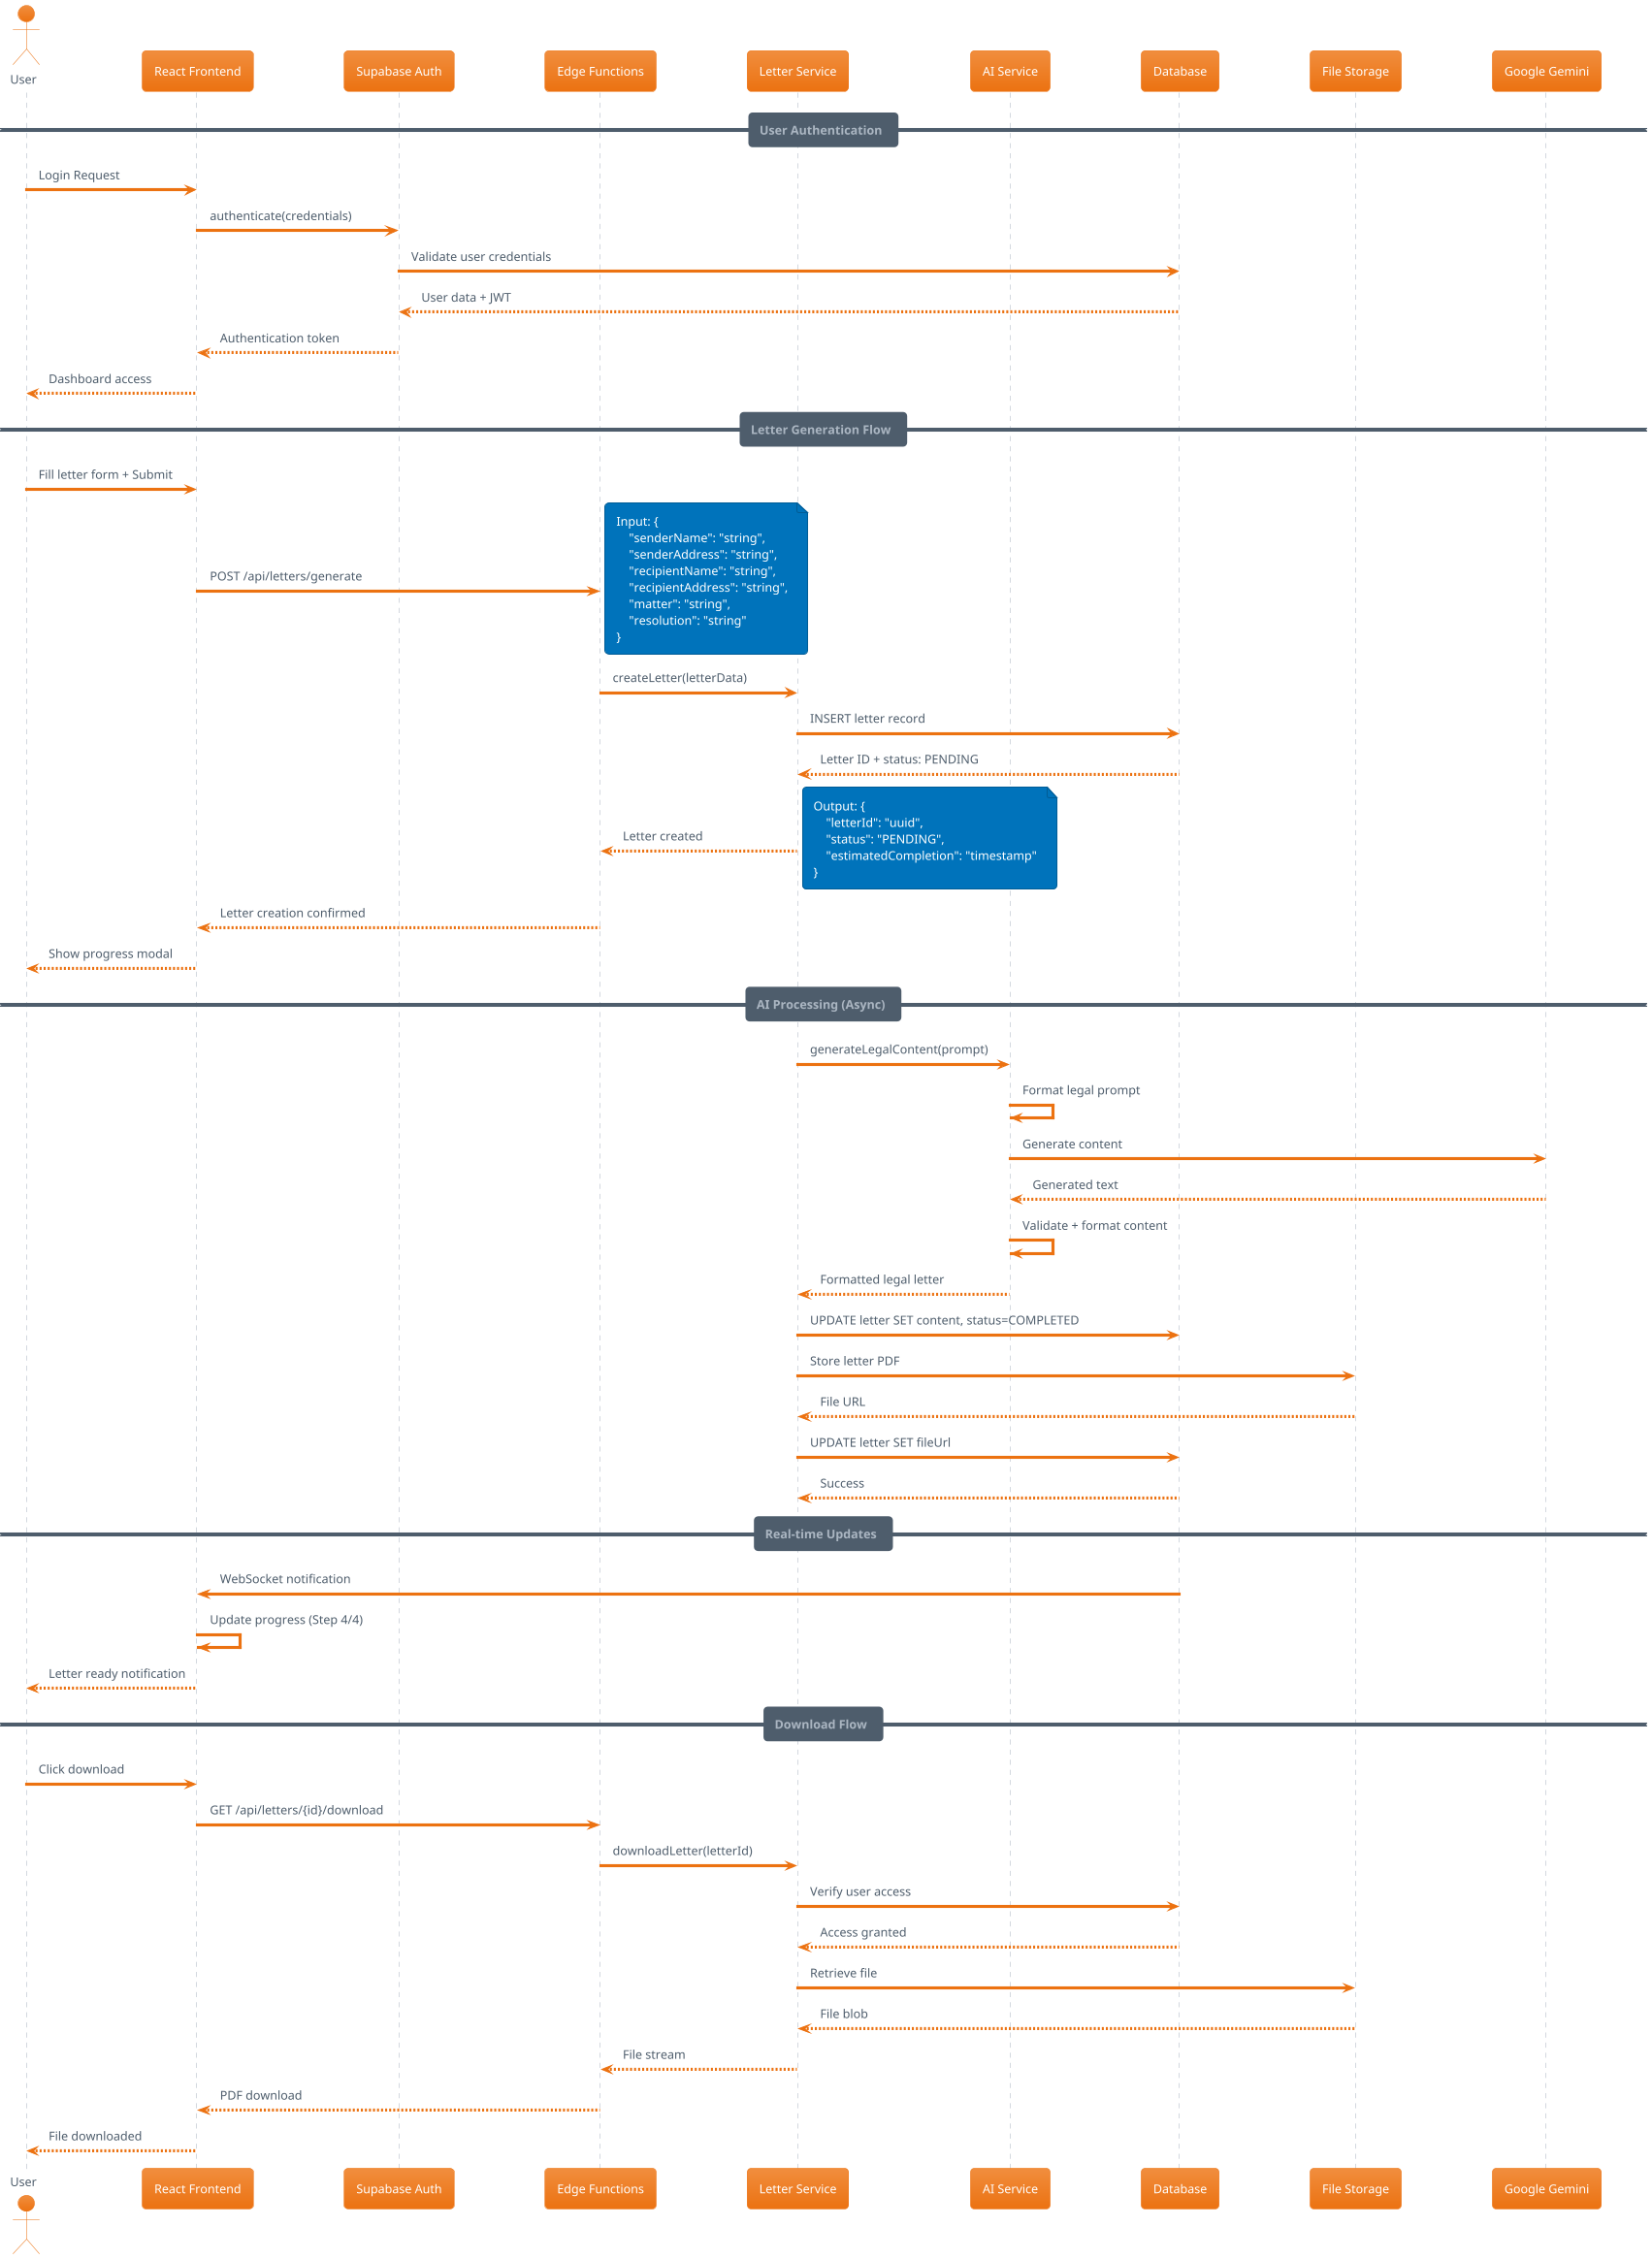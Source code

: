 @startuml LegalLetterAI_SequenceFlow
!theme aws-orange

actor User
participant "React Frontend" as UI
participant "Supabase Auth" as Auth
participant "Edge Functions" as API
participant "Letter Service" as LS
participant "AI Service" as AI
participant "Database" as DB
participant "File Storage" as FS

== User Authentication ==
User -> UI: Login Request
UI -> Auth: authenticate(credentials)
Auth -> DB: Validate user credentials
DB --> Auth: User data + JWT
Auth --> UI: Authentication token
UI --> User: Dashboard access

== Letter Generation Flow ==
User -> UI: Fill letter form + Submit
UI -> API: POST /api/letters/generate
    note right
        Input: {
            "senderName": "string",
            "senderAddress": "string",
            "recipientName": "string", 
            "recipientAddress": "string",
            "matter": "string",
            "resolution": "string"
        }
    end note

API -> LS: createLetter(letterData)
LS -> DB: INSERT letter record
DB --> LS: Letter ID + status: PENDING
LS --> API: Letter created
    note right
        Output: {
            "letterId": "uuid",
            "status": "PENDING",
            "estimatedCompletion": "timestamp"
        }
    end note

API --> UI: Letter creation confirmed
UI --> User: Show progress modal

== AI Processing (Async) ==
LS -> AI: generateLegalContent(prompt)
AI -> AI: Format legal prompt
AI -> "Google Gemini": Generate content
"Google Gemini" --> AI: Generated text
AI -> AI: Validate + format content
AI --> LS: Formatted legal letter

LS -> DB: UPDATE letter SET content, status=COMPLETED
LS -> FS: Store letter PDF
FS --> LS: File URL
LS -> DB: UPDATE letter SET fileUrl
DB --> LS: Success

== Real-time Updates ==
DB -> UI: WebSocket notification
UI -> UI: Update progress (Step 4/4)
UI --> User: Letter ready notification

== Download Flow ==
User -> UI: Click download
UI -> API: GET /api/letters/{id}/download
API -> LS: downloadLetter(letterId)
LS -> DB: Verify user access
DB --> LS: Access granted
LS -> FS: Retrieve file
FS --> LS: File blob
LS --> API: File stream
API --> UI: PDF download
UI --> User: File downloaded

@enduml